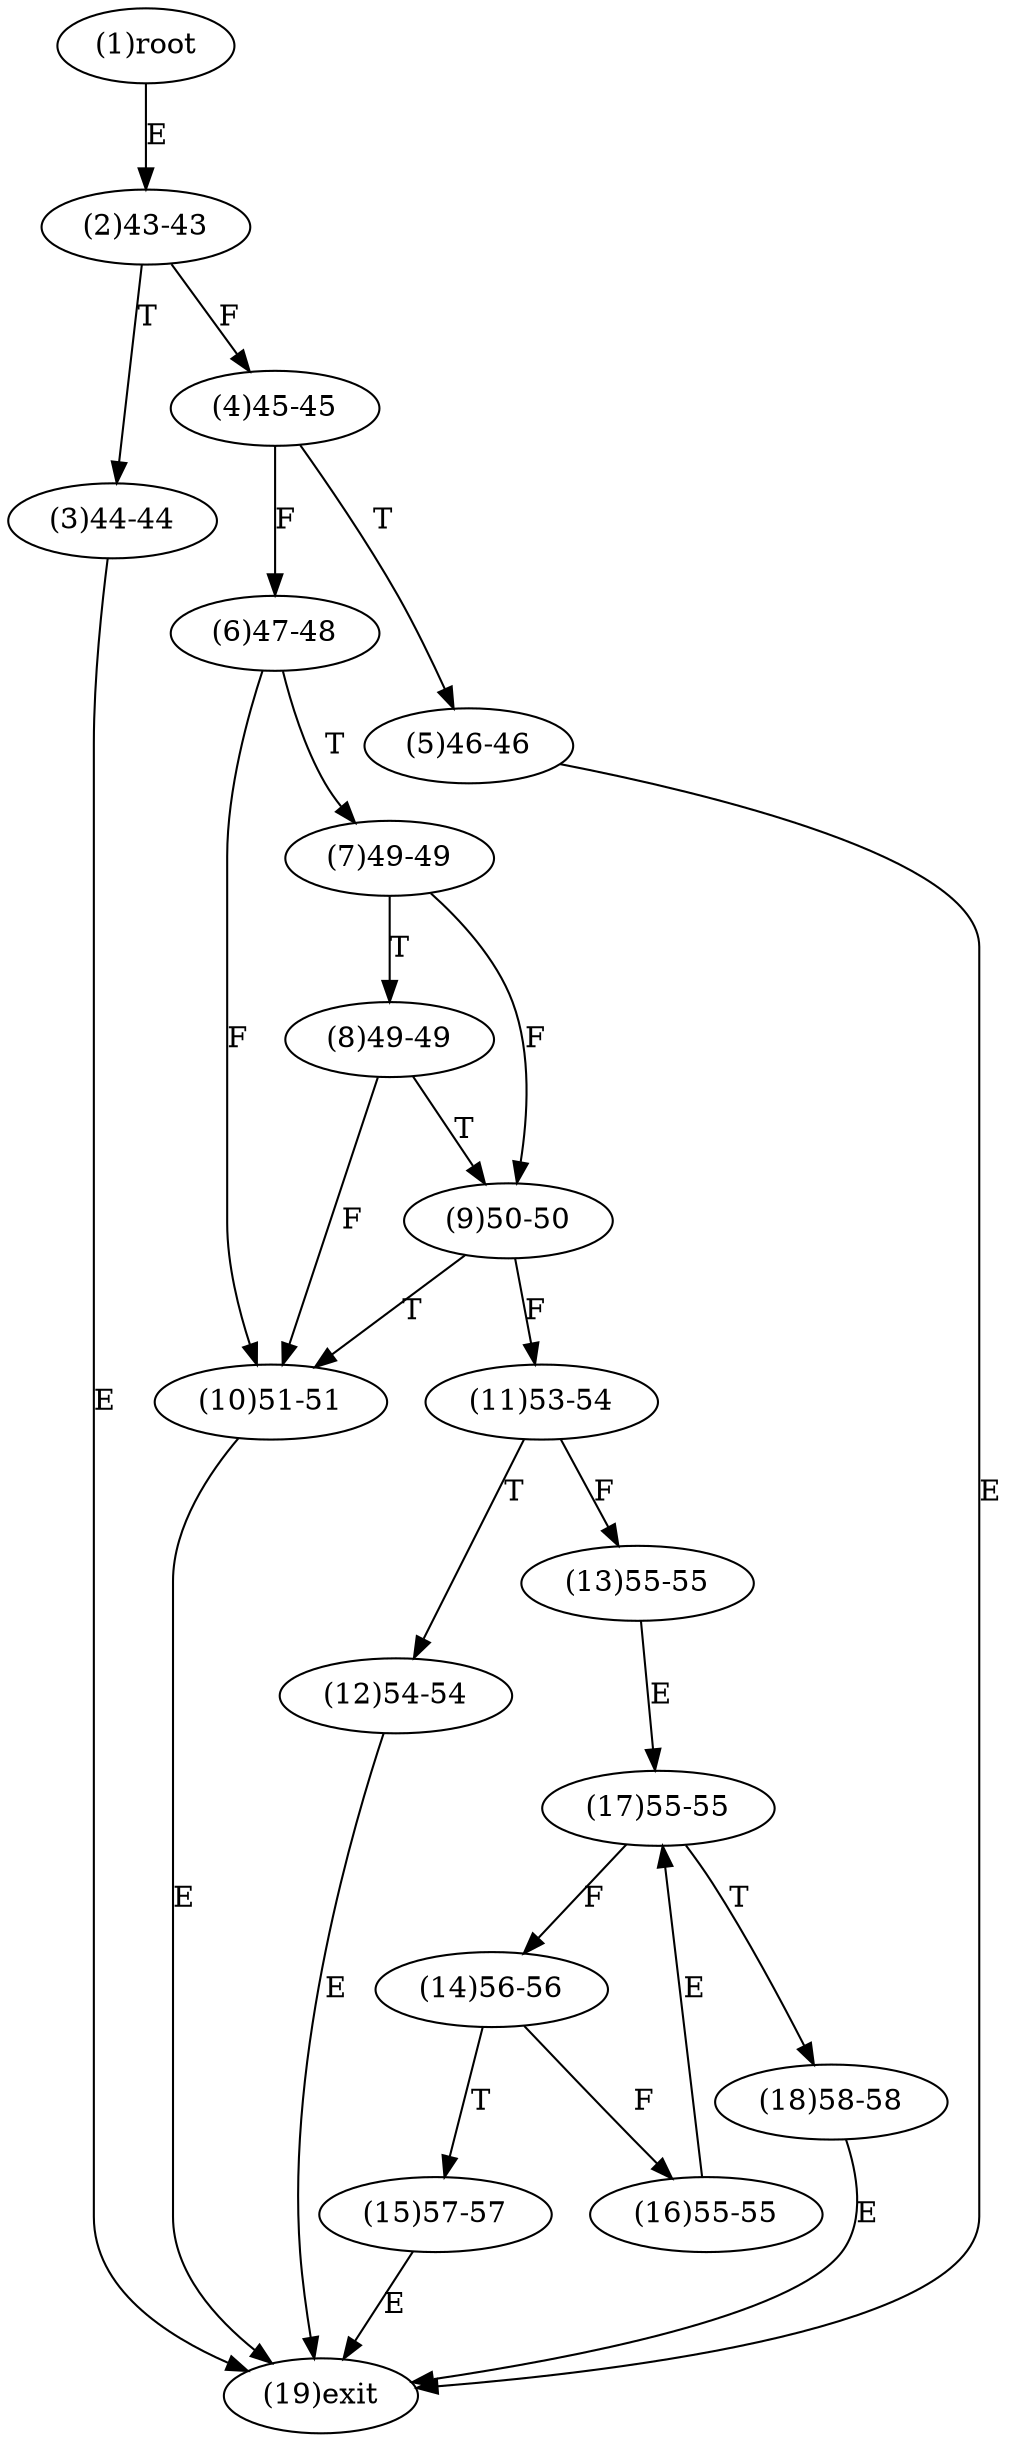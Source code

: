 digraph "" { 
1[ label="(1)root"];
2[ label="(2)43-43"];
3[ label="(3)44-44"];
4[ label="(4)45-45"];
5[ label="(5)46-46"];
6[ label="(6)47-48"];
7[ label="(7)49-49"];
8[ label="(8)49-49"];
9[ label="(9)50-50"];
10[ label="(10)51-51"];
11[ label="(11)53-54"];
12[ label="(12)54-54"];
13[ label="(13)55-55"];
14[ label="(14)56-56"];
15[ label="(15)57-57"];
17[ label="(17)55-55"];
16[ label="(16)55-55"];
19[ label="(19)exit"];
18[ label="(18)58-58"];
1->2[ label="E"];
2->4[ label="F"];
2->3[ label="T"];
3->19[ label="E"];
4->6[ label="F"];
4->5[ label="T"];
5->19[ label="E"];
6->10[ label="F"];
6->7[ label="T"];
7->9[ label="F"];
7->8[ label="T"];
8->10[ label="F"];
8->9[ label="T"];
9->11[ label="F"];
9->10[ label="T"];
10->19[ label="E"];
11->13[ label="F"];
11->12[ label="T"];
12->19[ label="E"];
13->17[ label="E"];
14->16[ label="F"];
14->15[ label="T"];
15->19[ label="E"];
16->17[ label="E"];
17->14[ label="F"];
17->18[ label="T"];
18->19[ label="E"];
}